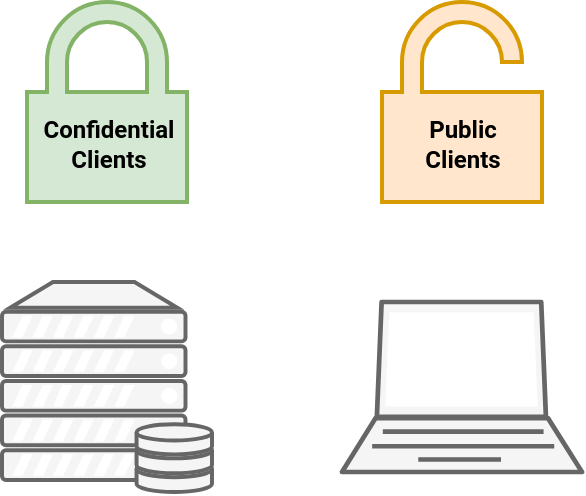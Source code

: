 <mxfile version="16.5.2" type="github">
  <diagram id="wirK0JvDv9c2AWTBAR4l" name="Page-1">
    <mxGraphModel dx="385" dy="638" grid="1" gridSize="10" guides="1" tooltips="1" connect="1" arrows="1" fold="1" page="1" pageScale="1" pageWidth="1600" pageHeight="900" math="0" shadow="0">
      <root>
        <mxCell id="0" />
        <mxCell id="1" parent="0" />
        <mxCell id="-pp9Qa3xS4Kt_9ltmhfw-1" value="" style="verticalAlign=top;verticalLabelPosition=bottom;labelPosition=center;align=center;html=1;outlineConnect=0;gradientDirection=north;strokeWidth=2;shape=mxgraph.networks.server_storage;fillColor=#f5f5f5;strokeColor=#666666;fontColor=#333333;" vertex="1" parent="1">
          <mxGeometry x="190" y="340" width="105" height="105" as="geometry" />
        </mxCell>
        <mxCell id="-pp9Qa3xS4Kt_9ltmhfw-2" value="&lt;font data-font-src=&quot;https://fonts.googleapis.com/css?family=Roboto&quot;&gt;Confidential&lt;br&gt;Clients&lt;/font&gt;" style="verticalAlign=middle;verticalLabelPosition=middle;labelPosition=center;align=center;html=1;outlineConnect=0;fillColor=#d5e8d4;strokeColor=#82b366;gradientDirection=north;strokeWidth=2;shape=mxgraph.networks.secured;spacingTop=42;fontStyle=1;fontFamily=Roboto;fontSource=https%3A%2F%2Ffonts.googleapis.com%2Fcss%3Ffamily%3DRoboto;" vertex="1" parent="1">
          <mxGeometry x="202.5" y="200" width="80" height="100" as="geometry" />
        </mxCell>
        <mxCell id="-pp9Qa3xS4Kt_9ltmhfw-4" value="" style="fontColor=#333333;verticalAlign=top;verticalLabelPosition=bottom;labelPosition=center;align=center;html=1;outlineConnect=0;fillColor=#f5f5f5;strokeColor=#666666;gradientDirection=north;strokeWidth=2;shape=mxgraph.networks.laptop;fontFamily=Roboto;fontSource=https%3A%2F%2Ffonts.googleapis.com%2Fcss%3Ffamily%3DRoboto;" vertex="1" parent="1">
          <mxGeometry x="360" y="350" width="120" height="85" as="geometry" />
        </mxCell>
        <mxCell id="-pp9Qa3xS4Kt_9ltmhfw-5" value="&lt;b&gt;Public&lt;br&gt;Clients&lt;br&gt;&lt;/b&gt;" style="verticalAlign=middle;verticalLabelPosition=middle;labelPosition=center;align=center;html=1;outlineConnect=0;fillColor=#ffe6cc;strokeColor=#d79b00;gradientDirection=north;strokeWidth=2;shape=mxgraph.networks.unsecure;fontFamily=Roboto;fontSource=https%3A%2F%2Ffonts.googleapis.com%2Fcss%3Ffamily%3DRoboto;spacingTop=42;" vertex="1" parent="1">
          <mxGeometry x="380" y="200" width="80" height="100" as="geometry" />
        </mxCell>
      </root>
    </mxGraphModel>
  </diagram>
</mxfile>
